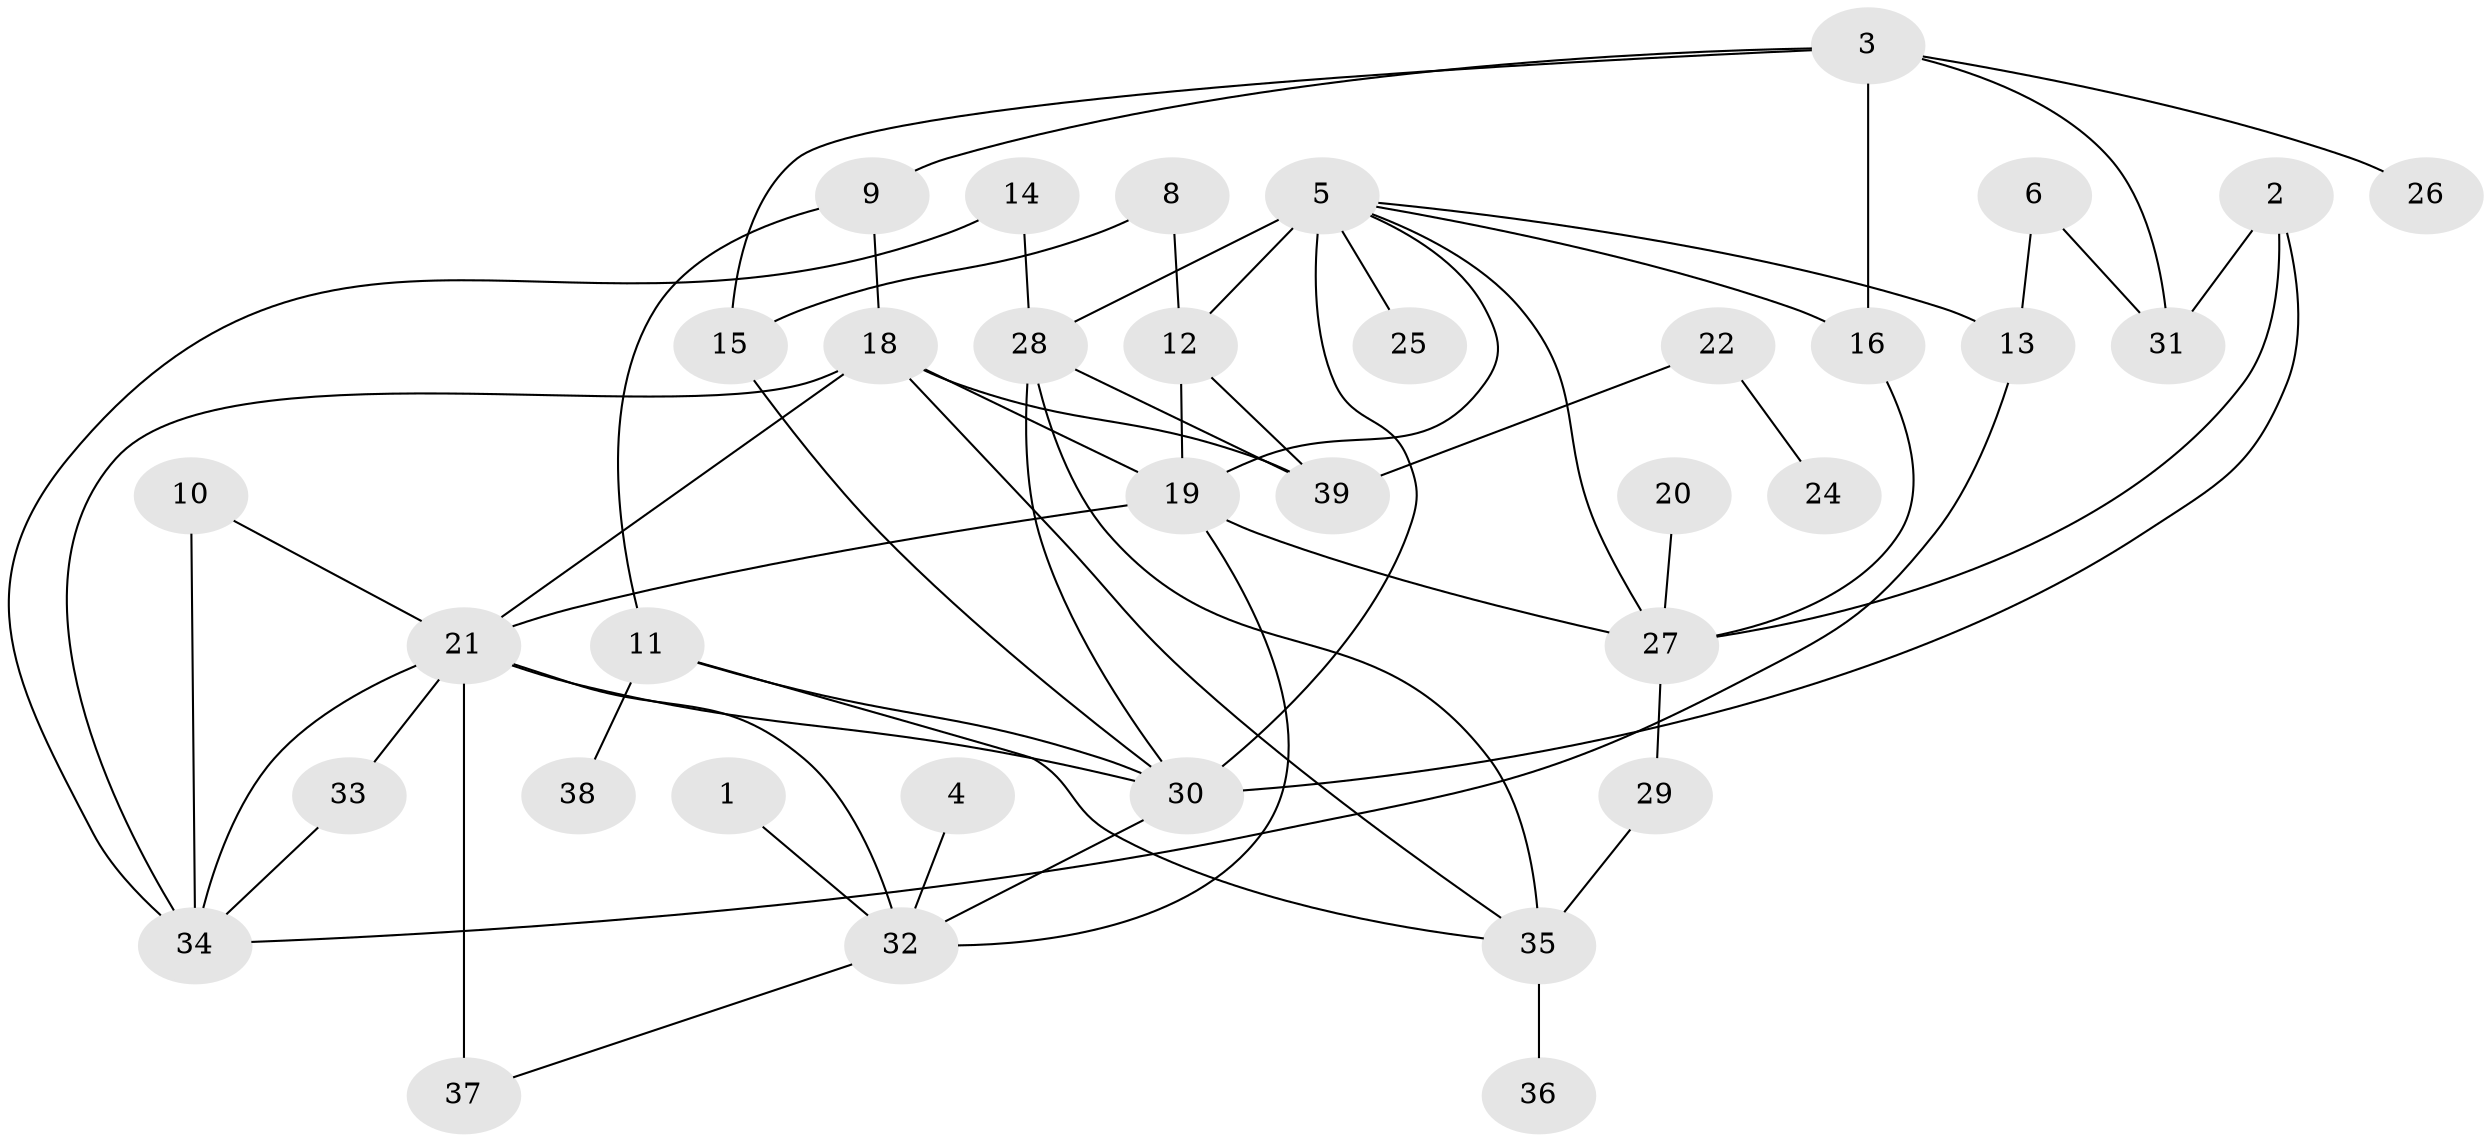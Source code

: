 // original degree distribution, {2: 0.2597402597402597, 4: 0.11688311688311688, 1: 0.19480519480519481, 3: 0.23376623376623376, 5: 0.06493506493506493, 6: 0.06493506493506493, 0: 0.03896103896103896, 7: 0.025974025974025976}
// Generated by graph-tools (version 1.1) at 2025/00/03/09/25 03:00:55]
// undirected, 36 vertices, 61 edges
graph export_dot {
graph [start="1"]
  node [color=gray90,style=filled];
  1;
  2;
  3;
  4;
  5;
  6;
  8;
  9;
  10;
  11;
  12;
  13;
  14;
  15;
  16;
  18;
  19;
  20;
  21;
  22;
  24;
  25;
  26;
  27;
  28;
  29;
  30;
  31;
  32;
  33;
  34;
  35;
  36;
  37;
  38;
  39;
  1 -- 32 [weight=1.0];
  2 -- 27 [weight=1.0];
  2 -- 30 [weight=1.0];
  2 -- 31 [weight=1.0];
  3 -- 9 [weight=1.0];
  3 -- 15 [weight=1.0];
  3 -- 16 [weight=2.0];
  3 -- 26 [weight=1.0];
  3 -- 31 [weight=2.0];
  4 -- 32 [weight=1.0];
  5 -- 12 [weight=4.0];
  5 -- 13 [weight=1.0];
  5 -- 16 [weight=1.0];
  5 -- 19 [weight=1.0];
  5 -- 25 [weight=1.0];
  5 -- 27 [weight=1.0];
  5 -- 28 [weight=1.0];
  5 -- 30 [weight=1.0];
  6 -- 13 [weight=1.0];
  6 -- 31 [weight=1.0];
  8 -- 12 [weight=1.0];
  8 -- 15 [weight=1.0];
  9 -- 11 [weight=1.0];
  9 -- 18 [weight=1.0];
  10 -- 21 [weight=1.0];
  10 -- 34 [weight=1.0];
  11 -- 30 [weight=1.0];
  11 -- 35 [weight=1.0];
  11 -- 38 [weight=1.0];
  12 -- 19 [weight=1.0];
  12 -- 39 [weight=2.0];
  13 -- 34 [weight=1.0];
  14 -- 28 [weight=1.0];
  14 -- 34 [weight=1.0];
  15 -- 30 [weight=1.0];
  16 -- 27 [weight=1.0];
  18 -- 19 [weight=1.0];
  18 -- 21 [weight=1.0];
  18 -- 34 [weight=1.0];
  18 -- 35 [weight=1.0];
  18 -- 39 [weight=1.0];
  19 -- 21 [weight=1.0];
  19 -- 27 [weight=1.0];
  19 -- 32 [weight=1.0];
  20 -- 27 [weight=1.0];
  21 -- 30 [weight=1.0];
  21 -- 32 [weight=1.0];
  21 -- 33 [weight=1.0];
  21 -- 34 [weight=1.0];
  21 -- 37 [weight=2.0];
  22 -- 24 [weight=1.0];
  22 -- 39 [weight=1.0];
  27 -- 29 [weight=1.0];
  28 -- 30 [weight=1.0];
  28 -- 35 [weight=2.0];
  28 -- 39 [weight=1.0];
  29 -- 35 [weight=1.0];
  30 -- 32 [weight=1.0];
  32 -- 37 [weight=1.0];
  33 -- 34 [weight=1.0];
  35 -- 36 [weight=1.0];
}
